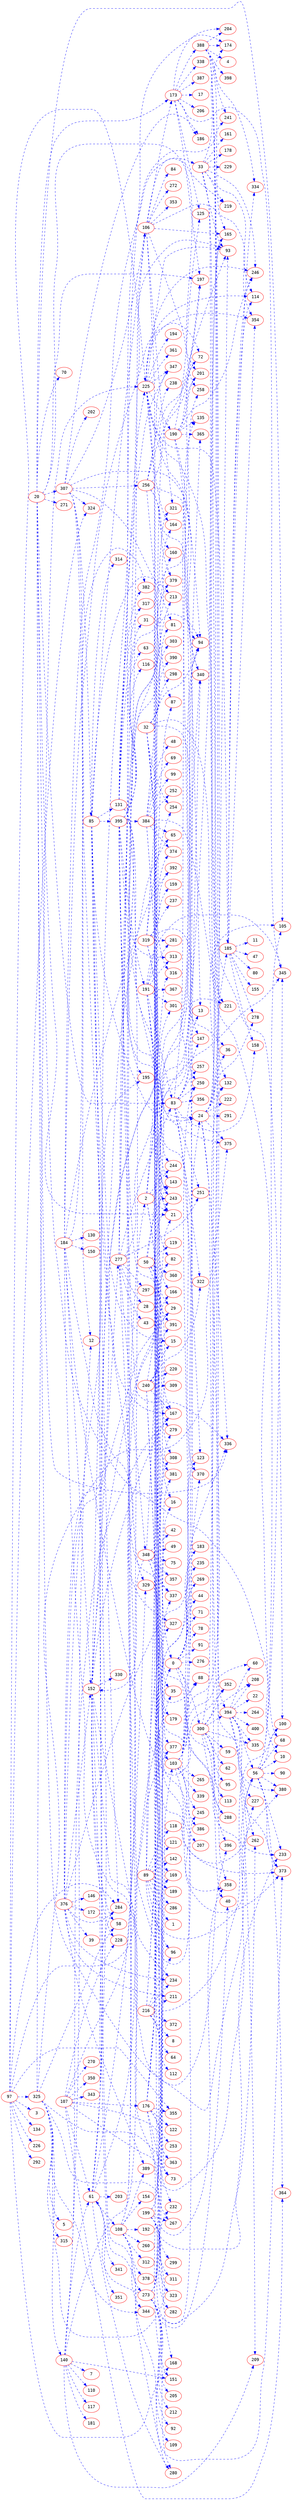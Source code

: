 digraph dumpedGraph {
		node[color=Red,fontname=Courier]
		edge[color=Blue,style=dashed]
		rankdir=LR; //Rank Direction Left to Right
		/*Total Nodes : 43 */
"0"->{"44" "71" "78" "91" "113" "183" "235" "245" "269" "276" "300"}
"2"->{"21" "73" "94" "135" "143" "168" "179" "243" "244" "316"}
"20"->{"10" "21" "70" "83" "105" "173" "197" "258" "271" "307" "336" "396"}
"24"->{"36" "105" "132" "165" "185" "222" "278" "291" "336" "373" "375"}
"32"->{"0" "36" "94" "143" "221" "254" "298" "303" "316" "390"}
"33"->{"93" "100" "114" "161" "174" "178" "219" "221" "229" "246"}
"50"->{"29" "56" "87" "119" "143" "288" "308" "360" "381" "391"}
"56"->{"10" "68" "90" "100" "105" "233" "345" "364" "373" "380"}
"61"->{"2" "65" "108" "203" "243" "280" "284" "341" "351" "374"}
"83"->{"13" "123" "147" "158" "250" "251" "257" "258" "322" "356"}
"85"->{"15" "24" "106" "131" "213" "284" "314" "337" "373" "395"}
"89"->{"1" "96" "118" "121" "142" "189" "286" "327" "365" "380"}
"97"->{"3" "134" "168" "225" "226" "284" "292" "324" "325" "355" "377"}
"103"->{"24" "88" "94" "132" "207" "265" "339" "340" "370" "373" "386"}
"106"->{"33" "84" "165" "167" "173" "201" "272" "321" "353" "354"}
"107"->{"61" "73" "176" "227" "228" "270" "329" "343" "350" "364"}
"108"->{"154" "160" "192" "260" "273" "312" "344" "378" "379" "389"}
"131"->{"21" "31" "166" "225" "243" "313" "317" "347" "352" "382"}
"140"->{"7" "12" "35" "61" "110" "117" "151" "167" "181" "209"}
"152"->{"29" "56" "58" "167" "228" "234" "241" "277" "280" "330"}
"173"->{"17" "125" "186" "197" "204" "206" "338" "345" "387" "388"}
"176"->{"122" "151" "169" "232" "250" "253" "279" "308" "355" "363"}
"184"->{"60" "72" "130" "150" "152" "219" "267" "327" "382" "392"}
"185"->{"11" "47" "80" "114" "155" "158" "246" "278" "334" "354"}
"190"->{"72" "94" "125" "135" "197" "201" "246" "340" "365"}
"191"->{"82" "83" "88" "197" "279" "281" "301" "313" "345" "367"}
"199"->{"16" "233" "262" "267" "282" "299" "311" "323" "337" "381"}
"216"->{"8" "64" "96" "100" "112" "211" "234" "336" "372" "377"}
"225"->{"93" "114" "132" "164" "185" "190" "194" "233" "246" "340" "347" "354" "361" "375"}
"240"->{"15" "82" "166" "167" "169" "220" "309" "321" "322" "377" "391"}
"256"->{"13" "72" "87" "93" "147" "160" "238" "347" "379"}
"273"->{"0" "40" "61" "92" "103" "109" "165" "205" "212" "221" "245" "280" "340"}
"277"->{"28" "43" "83" "93" "174" "201" "251" "297" "329" "345" "348"}
"300"->{"59" "62" "93" "95" "113" "208" "288" "335" "352" "394" "396"}
"307"->{"12" "81" "85" "94" "106" "167" "186" "202" "256" "324"}
"319"->{"21" "35" "81" "159" "237" "243" "250" "254" "281" "392"}
"325"->{"5" "58" "73" "140" "225" "232" "315" "344" "358" "375"}
"348"->{"21" "42" "49" "75" "103" "152" "337" "357" "358" "373"}
"376"->{"29" "39" "123" "146" "152" "172" "195" "211" "234" "284" "301" "389"}
"384"->{"48" "65" "68" "69" "99" "213" "244" "252" "370" "374"}
"388"->{"4" "40" "165" "174" "204" "241" "334" "358" "394" "398"}
"394"->{"22" "56" "60" "208" "209" "227" "262" "264" "335" "380" "400"}
"395"->{"16" "24" "63" "94" "106" "116" "164" "191" "195" "336" "384"}
}